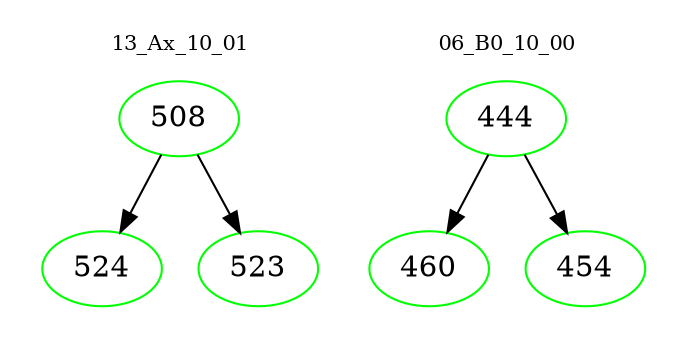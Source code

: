 digraph{
subgraph cluster_0 {
color = white
label = "13_Ax_10_01";
fontsize=10;
T0_508 [label="508", color="green"]
T0_508 -> T0_524 [color="black"]
T0_524 [label="524", color="green"]
T0_508 -> T0_523 [color="black"]
T0_523 [label="523", color="green"]
}
subgraph cluster_1 {
color = white
label = "06_B0_10_00";
fontsize=10;
T1_444 [label="444", color="green"]
T1_444 -> T1_460 [color="black"]
T1_460 [label="460", color="green"]
T1_444 -> T1_454 [color="black"]
T1_454 [label="454", color="green"]
}
}
